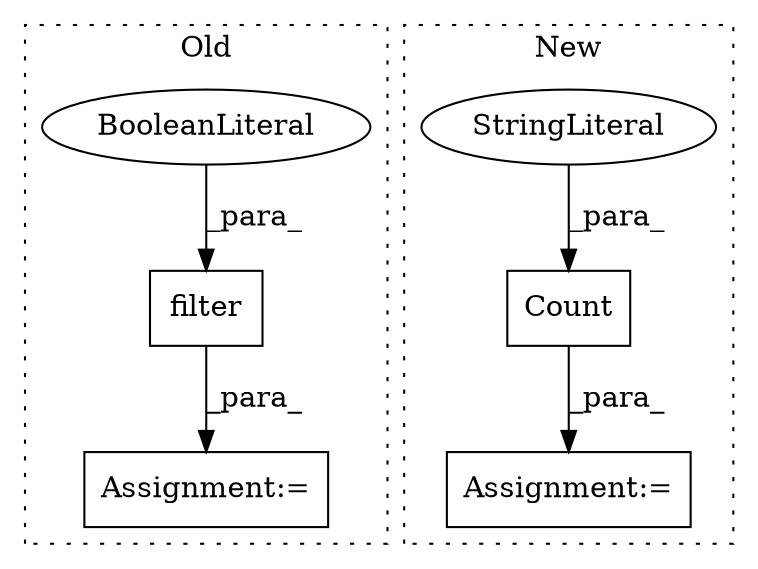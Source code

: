 digraph G {
subgraph cluster0 {
1 [label="filter" a="32" s="41373,41395" l="7,1" shape="box"];
3 [label="BooleanLiteral" a="9" s="41380" l="5" shape="ellipse"];
6 [label="Assignment:=" a="7" s="41218" l="1" shape="box"];
label = "Old";
style="dotted";
}
subgraph cluster1 {
2 [label="Count" a="32" s="41287,41305" l="6,1" shape="box"];
4 [label="StringLiteral" a="45" s="41293" l="4" shape="ellipse"];
5 [label="Assignment:=" a="7" s="41218" l="1" shape="box"];
label = "New";
style="dotted";
}
1 -> 6 [label="_para_"];
2 -> 5 [label="_para_"];
3 -> 1 [label="_para_"];
4 -> 2 [label="_para_"];
}